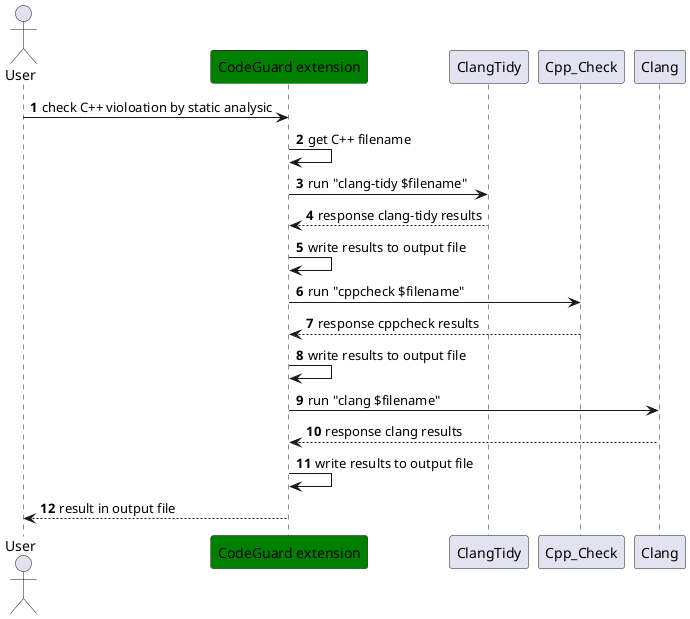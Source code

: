 @startuml
autonumber
actor "User" as User
participant "CodeGuard extension" as CodeGuard #Green
participant "ClangTidy" as clangtidy
participant "Cpp_Check" as cppcheck
participant "Clang" as clang


User -> CodeGuard: check C++ violoation by static analysic 
CodeGuard -> CodeGuard: get C++ filename
CodeGuard -> clangtidy: run "clang-tidy $filename"
clangtidy --> CodeGuard: response clang-tidy results
CodeGuard -> CodeGuard: write results to output file
CodeGuard -> cppcheck: run "cppcheck $filename"
cppcheck --> CodeGuard: response cppcheck results
CodeGuard -> CodeGuard: write results to output file
CodeGuard -> clang: run "clang $filename"
clang --> CodeGuard: response clang results
CodeGuard -> CodeGuard: write results to output file

CodeGuard --> User: result in output file


@enduml